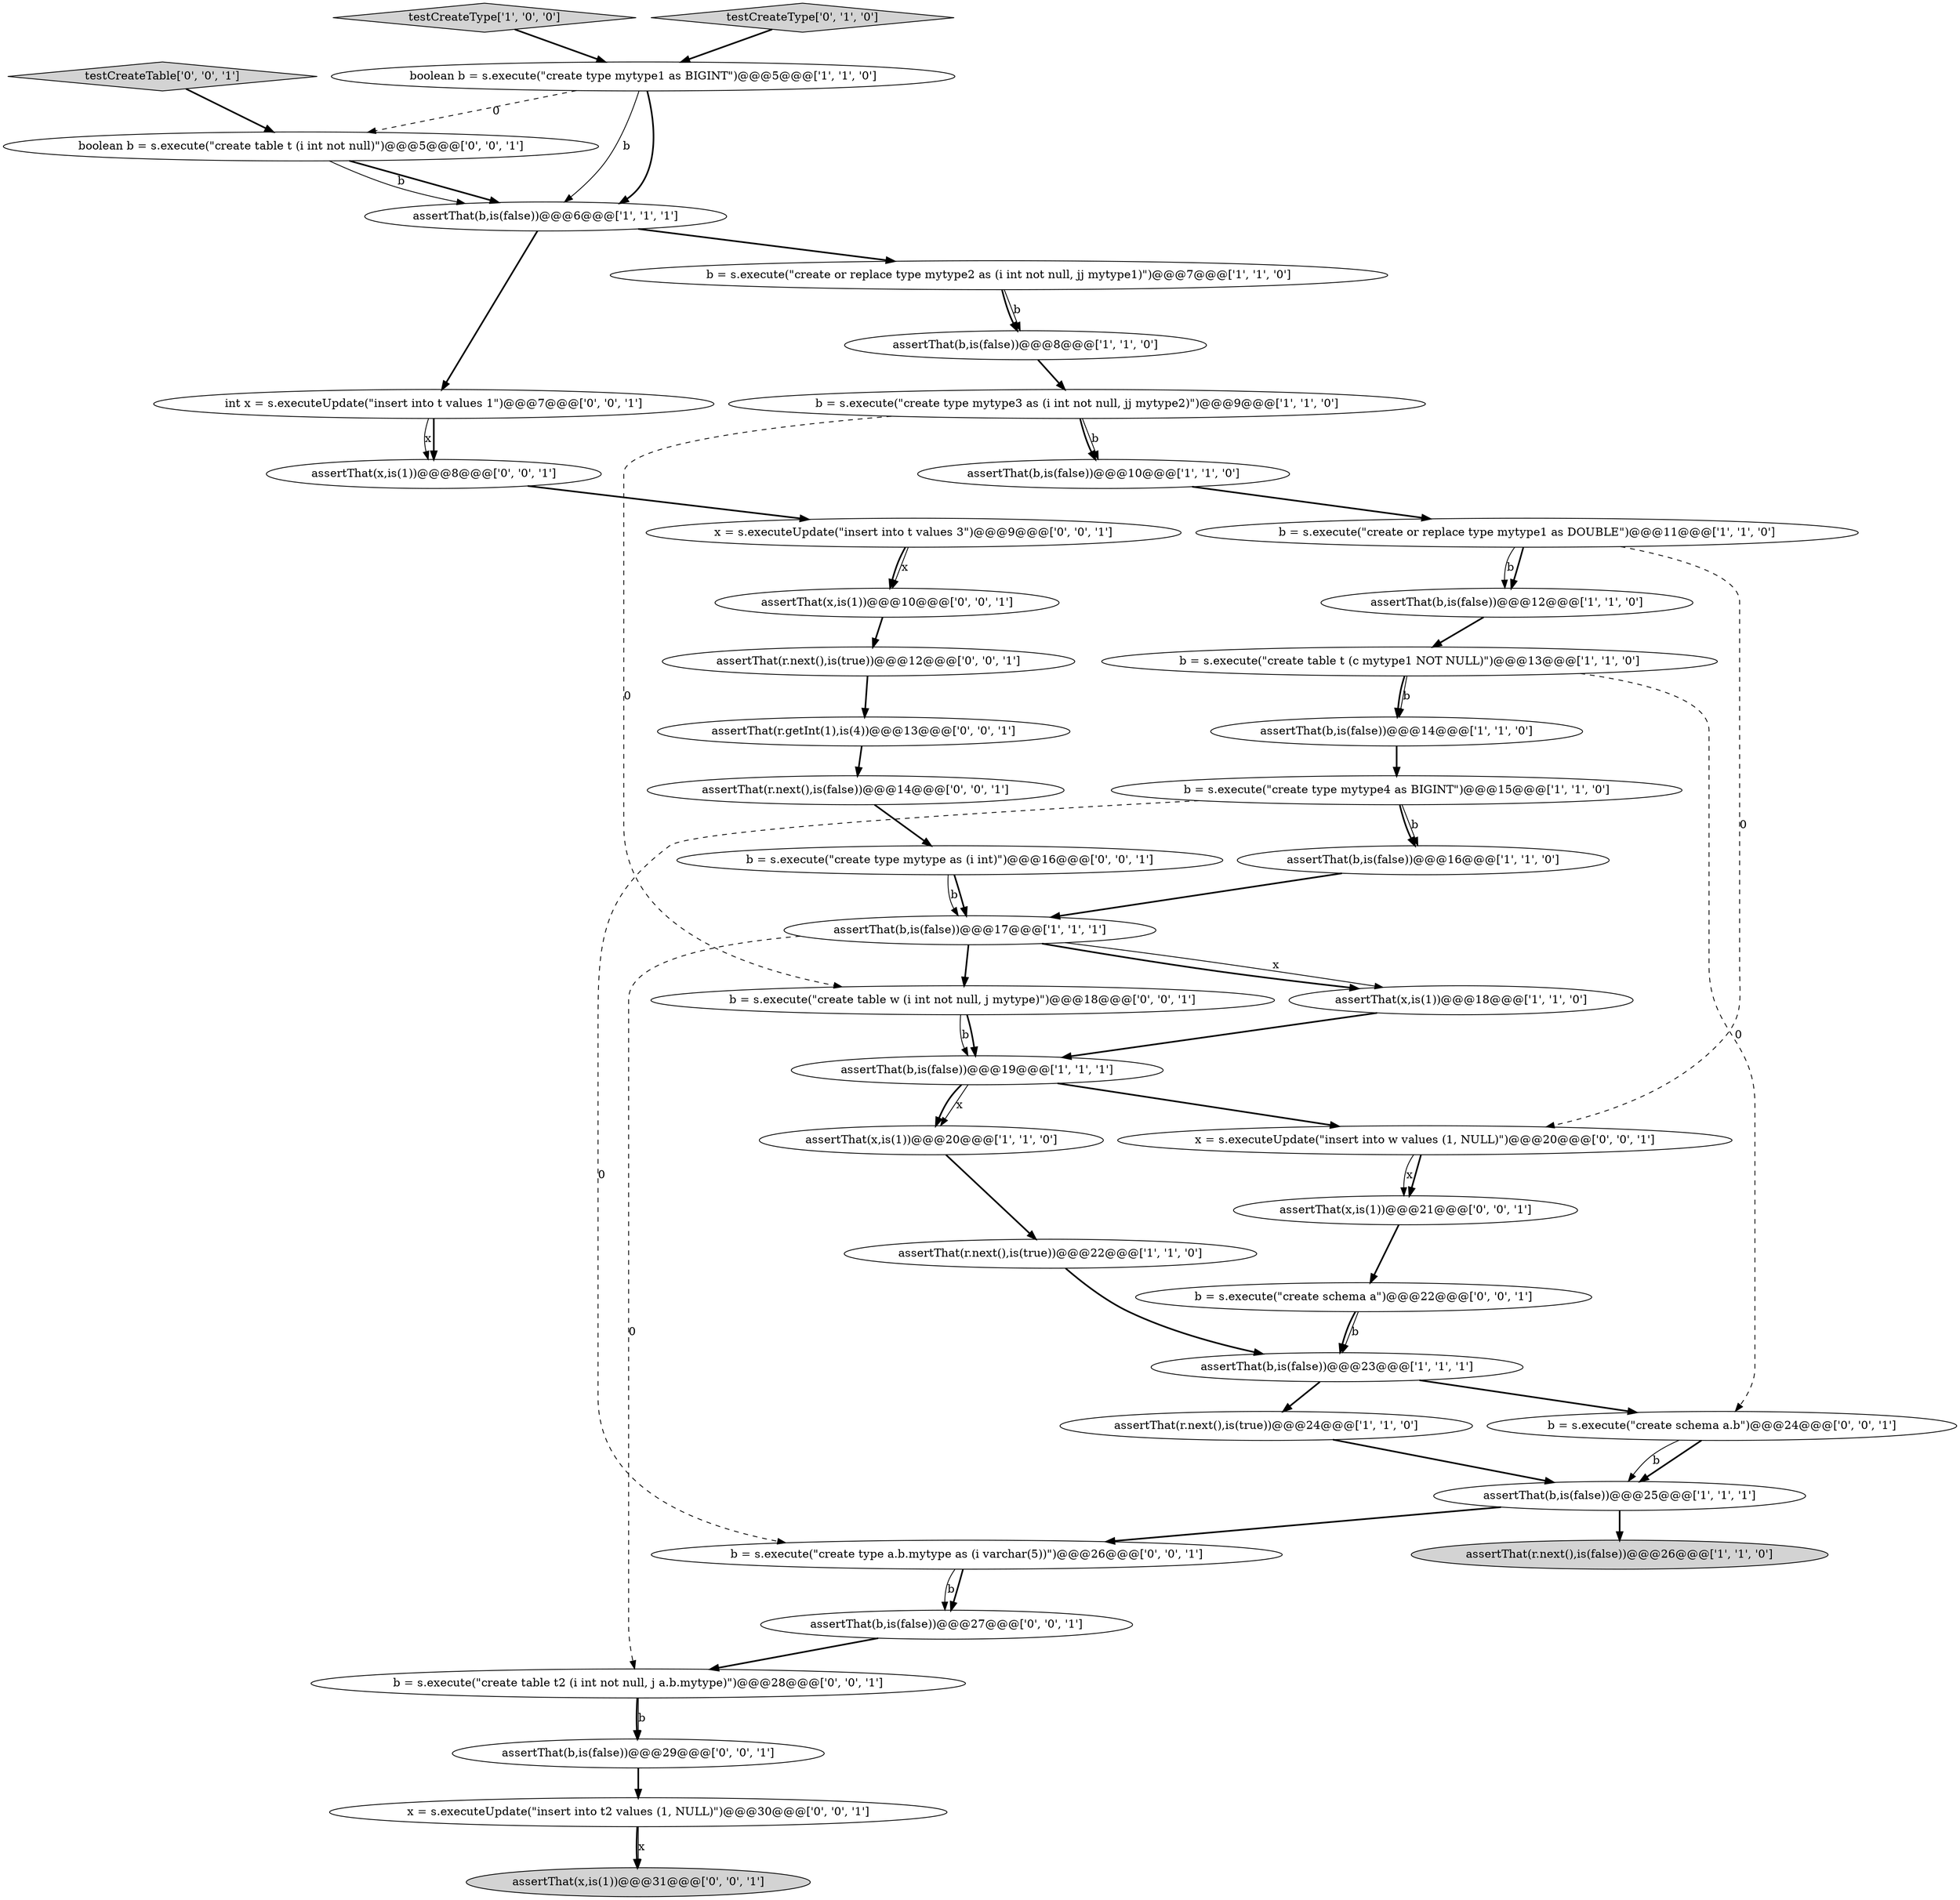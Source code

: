 digraph {
8 [style = filled, label = "assertThat(b,is(false))@@@6@@@['1', '1', '1']", fillcolor = white, shape = ellipse image = "AAA0AAABBB1BBB"];
30 [style = filled, label = "assertThat(r.next(),is(true))@@@12@@@['0', '0', '1']", fillcolor = white, shape = ellipse image = "AAA0AAABBB3BBB"];
34 [style = filled, label = "assertThat(b,is(false))@@@27@@@['0', '0', '1']", fillcolor = white, shape = ellipse image = "AAA0AAABBB3BBB"];
23 [style = filled, label = "b = s.execute(\"create table w (i int not null, j mytype)\")@@@18@@@['0', '0', '1']", fillcolor = white, shape = ellipse image = "AAA0AAABBB3BBB"];
26 [style = filled, label = "assertThat(r.getInt(1),is(4))@@@13@@@['0', '0', '1']", fillcolor = white, shape = ellipse image = "AAA0AAABBB3BBB"];
28 [style = filled, label = "assertThat(x,is(1))@@@21@@@['0', '0', '1']", fillcolor = white, shape = ellipse image = "AAA0AAABBB3BBB"];
16 [style = filled, label = "assertThat(b,is(false))@@@23@@@['1', '1', '1']", fillcolor = white, shape = ellipse image = "AAA0AAABBB1BBB"];
39 [style = filled, label = "assertThat(r.next(),is(false))@@@14@@@['0', '0', '1']", fillcolor = white, shape = ellipse image = "AAA0AAABBB3BBB"];
3 [style = filled, label = "assertThat(b,is(false))@@@8@@@['1', '1', '0']", fillcolor = white, shape = ellipse image = "AAA0AAABBB1BBB"];
15 [style = filled, label = "assertThat(r.next(),is(false))@@@26@@@['1', '1', '0']", fillcolor = lightgray, shape = ellipse image = "AAA0AAABBB1BBB"];
0 [style = filled, label = "boolean b = s.execute(\"create type mytype1 as BIGINT\")@@@5@@@['1', '1', '0']", fillcolor = white, shape = ellipse image = "AAA0AAABBB1BBB"];
7 [style = filled, label = "b = s.execute(\"create table t (c mytype1 NOT NULL)\")@@@13@@@['1', '1', '0']", fillcolor = white, shape = ellipse image = "AAA0AAABBB1BBB"];
1 [style = filled, label = "b = s.execute(\"create type mytype3 as (i int not null, jj mytype2)\")@@@9@@@['1', '1', '0']", fillcolor = white, shape = ellipse image = "AAA0AAABBB1BBB"];
37 [style = filled, label = "assertThat(x,is(1))@@@8@@@['0', '0', '1']", fillcolor = white, shape = ellipse image = "AAA0AAABBB3BBB"];
24 [style = filled, label = "x = s.executeUpdate(\"insert into w values (1, NULL)\")@@@20@@@['0', '0', '1']", fillcolor = white, shape = ellipse image = "AAA0AAABBB3BBB"];
40 [style = filled, label = "testCreateTable['0', '0', '1']", fillcolor = lightgray, shape = diamond image = "AAA0AAABBB3BBB"];
12 [style = filled, label = "assertThat(b,is(false))@@@25@@@['1', '1', '1']", fillcolor = white, shape = ellipse image = "AAA0AAABBB1BBB"];
4 [style = filled, label = "assertThat(b,is(false))@@@19@@@['1', '1', '1']", fillcolor = white, shape = ellipse image = "AAA0AAABBB1BBB"];
25 [style = filled, label = "assertThat(x,is(1))@@@31@@@['0', '0', '1']", fillcolor = lightgray, shape = ellipse image = "AAA0AAABBB3BBB"];
9 [style = filled, label = "assertThat(b,is(false))@@@12@@@['1', '1', '0']", fillcolor = white, shape = ellipse image = "AAA0AAABBB1BBB"];
21 [style = filled, label = "b = s.execute(\"create type mytype4 as BIGINT\")@@@15@@@['1', '1', '0']", fillcolor = white, shape = ellipse image = "AAA0AAABBB1BBB"];
38 [style = filled, label = "b = s.execute(\"create type a.b.mytype as (i varchar(5))\")@@@26@@@['0', '0', '1']", fillcolor = white, shape = ellipse image = "AAA0AAABBB3BBB"];
29 [style = filled, label = "boolean b = s.execute(\"create table t (i int not null)\")@@@5@@@['0', '0', '1']", fillcolor = white, shape = ellipse image = "AAA0AAABBB3BBB"];
27 [style = filled, label = "b = s.execute(\"create schema a\")@@@22@@@['0', '0', '1']", fillcolor = white, shape = ellipse image = "AAA0AAABBB3BBB"];
19 [style = filled, label = "assertThat(b,is(false))@@@10@@@['1', '1', '0']", fillcolor = white, shape = ellipse image = "AAA0AAABBB1BBB"];
33 [style = filled, label = "x = s.executeUpdate(\"insert into t2 values (1, NULL)\")@@@30@@@['0', '0', '1']", fillcolor = white, shape = ellipse image = "AAA0AAABBB3BBB"];
11 [style = filled, label = "assertThat(b,is(false))@@@17@@@['1', '1', '1']", fillcolor = white, shape = ellipse image = "AAA0AAABBB1BBB"];
13 [style = filled, label = "testCreateType['1', '0', '0']", fillcolor = lightgray, shape = diamond image = "AAA0AAABBB1BBB"];
2 [style = filled, label = "assertThat(r.next(),is(true))@@@24@@@['1', '1', '0']", fillcolor = white, shape = ellipse image = "AAA0AAABBB1BBB"];
10 [style = filled, label = "assertThat(x,is(1))@@@18@@@['1', '1', '0']", fillcolor = white, shape = ellipse image = "AAA0AAABBB1BBB"];
5 [style = filled, label = "b = s.execute(\"create or replace type mytype1 as DOUBLE\")@@@11@@@['1', '1', '0']", fillcolor = white, shape = ellipse image = "AAA0AAABBB1BBB"];
31 [style = filled, label = "assertThat(b,is(false))@@@29@@@['0', '0', '1']", fillcolor = white, shape = ellipse image = "AAA0AAABBB3BBB"];
14 [style = filled, label = "b = s.execute(\"create or replace type mytype2 as (i int not null, jj mytype1)\")@@@7@@@['1', '1', '0']", fillcolor = white, shape = ellipse image = "AAA0AAABBB1BBB"];
6 [style = filled, label = "assertThat(x,is(1))@@@20@@@['1', '1', '0']", fillcolor = white, shape = ellipse image = "AAA0AAABBB1BBB"];
32 [style = filled, label = "x = s.executeUpdate(\"insert into t values 3\")@@@9@@@['0', '0', '1']", fillcolor = white, shape = ellipse image = "AAA0AAABBB3BBB"];
42 [style = filled, label = "b = s.execute(\"create type mytype as (i int)\")@@@16@@@['0', '0', '1']", fillcolor = white, shape = ellipse image = "AAA0AAABBB3BBB"];
43 [style = filled, label = "b = s.execute(\"create table t2 (i int not null, j a.b.mytype)\")@@@28@@@['0', '0', '1']", fillcolor = white, shape = ellipse image = "AAA0AAABBB3BBB"];
18 [style = filled, label = "assertThat(b,is(false))@@@16@@@['1', '1', '0']", fillcolor = white, shape = ellipse image = "AAA0AAABBB1BBB"];
35 [style = filled, label = "assertThat(x,is(1))@@@10@@@['0', '0', '1']", fillcolor = white, shape = ellipse image = "AAA0AAABBB3BBB"];
36 [style = filled, label = "b = s.execute(\"create schema a.b\")@@@24@@@['0', '0', '1']", fillcolor = white, shape = ellipse image = "AAA0AAABBB3BBB"];
17 [style = filled, label = "assertThat(r.next(),is(true))@@@22@@@['1', '1', '0']", fillcolor = white, shape = ellipse image = "AAA0AAABBB1BBB"];
22 [style = filled, label = "testCreateType['0', '1', '0']", fillcolor = lightgray, shape = diamond image = "AAA0AAABBB2BBB"];
41 [style = filled, label = "int x = s.executeUpdate(\"insert into t values 1\")@@@7@@@['0', '0', '1']", fillcolor = white, shape = ellipse image = "AAA0AAABBB3BBB"];
20 [style = filled, label = "assertThat(b,is(false))@@@14@@@['1', '1', '0']", fillcolor = white, shape = ellipse image = "AAA0AAABBB1BBB"];
6->17 [style = bold, label=""];
14->3 [style = bold, label=""];
32->35 [style = bold, label=""];
29->8 [style = bold, label=""];
24->28 [style = bold, label=""];
16->36 [style = bold, label=""];
4->24 [style = bold, label=""];
8->41 [style = bold, label=""];
3->1 [style = bold, label=""];
5->9 [style = bold, label=""];
21->18 [style = solid, label="b"];
4->6 [style = bold, label=""];
43->31 [style = bold, label=""];
24->28 [style = solid, label="x"];
18->11 [style = bold, label=""];
41->37 [style = bold, label=""];
12->15 [style = bold, label=""];
1->19 [style = solid, label="b"];
30->26 [style = bold, label=""];
23->4 [style = bold, label=""];
5->24 [style = dashed, label="0"];
8->14 [style = bold, label=""];
27->16 [style = solid, label="b"];
21->38 [style = dashed, label="0"];
38->34 [style = solid, label="b"];
42->11 [style = solid, label="b"];
29->8 [style = solid, label="b"];
7->20 [style = bold, label=""];
9->7 [style = bold, label=""];
16->2 [style = bold, label=""];
27->16 [style = bold, label=""];
36->12 [style = bold, label=""];
43->31 [style = solid, label="b"];
26->39 [style = bold, label=""];
21->18 [style = bold, label=""];
2->12 [style = bold, label=""];
20->21 [style = bold, label=""];
23->4 [style = solid, label="b"];
19->5 [style = bold, label=""];
40->29 [style = bold, label=""];
12->38 [style = bold, label=""];
22->0 [style = bold, label=""];
33->25 [style = bold, label=""];
42->11 [style = bold, label=""];
11->10 [style = bold, label=""];
41->37 [style = solid, label="x"];
32->35 [style = solid, label="x"];
4->6 [style = solid, label="x"];
31->33 [style = bold, label=""];
0->29 [style = dashed, label="0"];
0->8 [style = bold, label=""];
0->8 [style = solid, label="b"];
36->12 [style = solid, label="b"];
10->4 [style = bold, label=""];
37->32 [style = bold, label=""];
38->34 [style = bold, label=""];
13->0 [style = bold, label=""];
7->20 [style = solid, label="b"];
11->43 [style = dashed, label="0"];
28->27 [style = bold, label=""];
33->25 [style = solid, label="x"];
1->19 [style = bold, label=""];
34->43 [style = bold, label=""];
39->42 [style = bold, label=""];
35->30 [style = bold, label=""];
5->9 [style = solid, label="b"];
14->3 [style = solid, label="b"];
11->23 [style = bold, label=""];
1->23 [style = dashed, label="0"];
7->36 [style = dashed, label="0"];
17->16 [style = bold, label=""];
11->10 [style = solid, label="x"];
}
